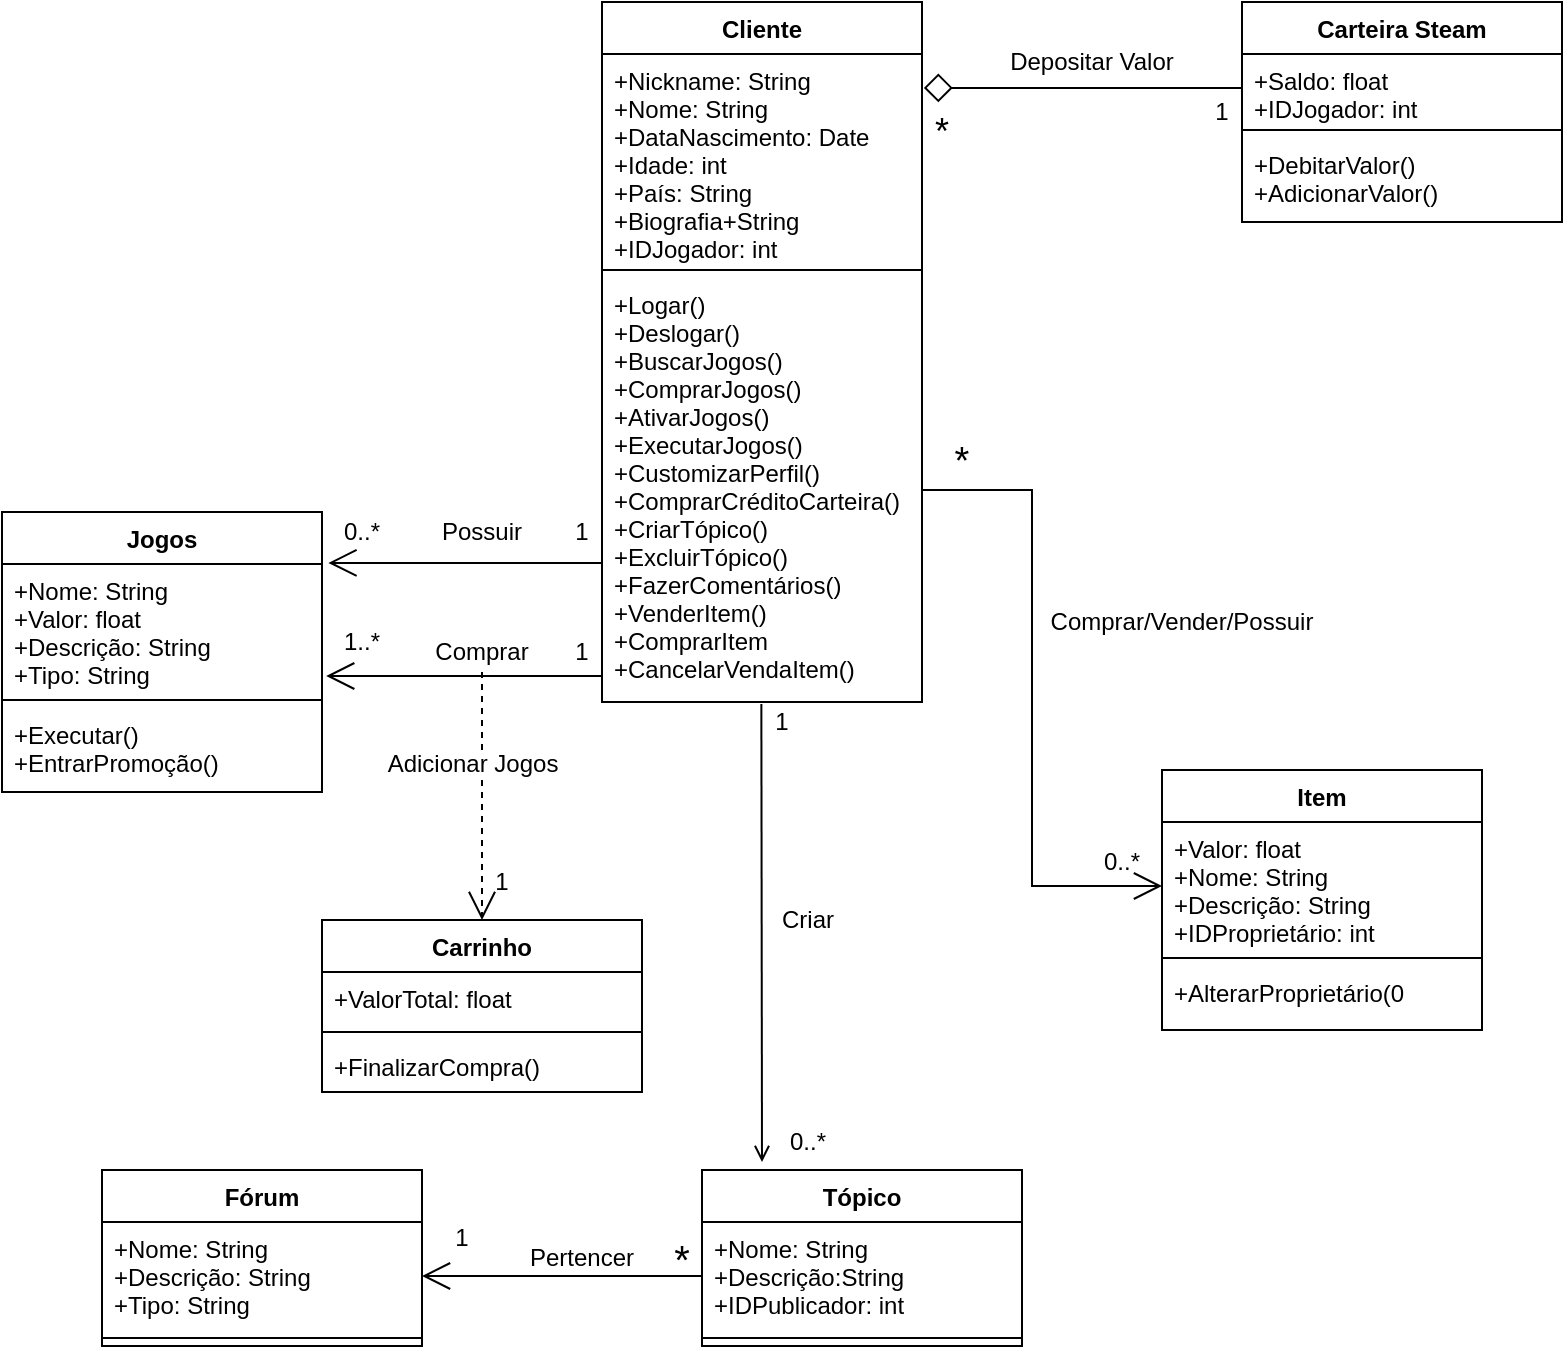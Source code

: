 <mxfile version="12.2.9" type="device" pages="1"><diagram id="vnEfgUa3KnfhuNQwinGI" name="Page-1"><mxGraphModel dx="1346" dy="841" grid="1" gridSize="10" guides="1" tooltips="1" connect="1" arrows="1" fold="1" page="1" pageScale="1" pageWidth="827" pageHeight="1169" math="0" shadow="0"><root><mxCell id="0"/><mxCell id="1" parent="0"/><mxCell id="w-OtaB0kF4PF_rLZ_xk6-42" value="Cliente" style="swimlane;fontStyle=1;align=center;verticalAlign=top;childLayout=stackLayout;horizontal=1;startSize=26;horizontalStack=0;resizeParent=1;resizeParentMax=0;resizeLast=0;collapsible=1;marginBottom=0;" vertex="1" parent="1"><mxGeometry x="330" y="110" width="160" height="350" as="geometry"/></mxCell><mxCell id="w-OtaB0kF4PF_rLZ_xk6-43" value="+Nickname: String&#xA;+Nome: String&#xA;+DataNascimento: Date&#xA;+Idade: int&#xA;+País: String&#xA;+Biografia+String&#xA;+IDJogador: int&#xA;&#xA;" style="text;strokeColor=none;fillColor=none;align=left;verticalAlign=top;spacingLeft=4;spacingRight=4;overflow=hidden;rotatable=0;points=[[0,0.5],[1,0.5]];portConstraint=eastwest;" vertex="1" parent="w-OtaB0kF4PF_rLZ_xk6-42"><mxGeometry y="26" width="160" height="104" as="geometry"/></mxCell><mxCell id="w-OtaB0kF4PF_rLZ_xk6-44" value="" style="line;strokeWidth=1;fillColor=none;align=left;verticalAlign=middle;spacingTop=-1;spacingLeft=3;spacingRight=3;rotatable=0;labelPosition=right;points=[];portConstraint=eastwest;" vertex="1" parent="w-OtaB0kF4PF_rLZ_xk6-42"><mxGeometry y="130" width="160" height="8" as="geometry"/></mxCell><mxCell id="w-OtaB0kF4PF_rLZ_xk6-45" value="+Logar()&#xA;+Deslogar()&#xA;+BuscarJogos()&#xA;+ComprarJogos()&#xA;+AtivarJogos()&#xA;+ExecutarJogos()&#xA;+CustomizarPerfil()&#xA;+ComprarCréditoCarteira()&#xA;+CriarTópico()&#xA;+ExcluirTópico()&#xA;+FazerComentários()&#xA;+VenderItem()&#xA;+ComprarItem&#xA;+CancelarVendaItem()&#xA;&#xA;&#xA;" style="text;strokeColor=none;fillColor=none;align=left;verticalAlign=top;spacingLeft=4;spacingRight=4;overflow=hidden;rotatable=0;points=[[0,0.5],[1,0.5]];portConstraint=eastwest;" vertex="1" parent="w-OtaB0kF4PF_rLZ_xk6-42"><mxGeometry y="138" width="160" height="212" as="geometry"/></mxCell><mxCell id="w-OtaB0kF4PF_rLZ_xk6-46" value="Carteira Steam" style="swimlane;fontStyle=1;align=center;verticalAlign=top;childLayout=stackLayout;horizontal=1;startSize=26;horizontalStack=0;resizeParent=1;resizeParentMax=0;resizeLast=0;collapsible=1;marginBottom=0;" vertex="1" parent="1"><mxGeometry x="650" y="110" width="160" height="110" as="geometry"/></mxCell><mxCell id="w-OtaB0kF4PF_rLZ_xk6-47" value="+Saldo: float&#xA;+IDJogador: int&#xA;" style="text;strokeColor=none;fillColor=none;align=left;verticalAlign=top;spacingLeft=4;spacingRight=4;overflow=hidden;rotatable=0;points=[[0,0.5],[1,0.5]];portConstraint=eastwest;" vertex="1" parent="w-OtaB0kF4PF_rLZ_xk6-46"><mxGeometry y="26" width="160" height="34" as="geometry"/></mxCell><mxCell id="w-OtaB0kF4PF_rLZ_xk6-48" value="" style="line;strokeWidth=1;fillColor=none;align=left;verticalAlign=middle;spacingTop=-1;spacingLeft=3;spacingRight=3;rotatable=0;labelPosition=right;points=[];portConstraint=eastwest;" vertex="1" parent="w-OtaB0kF4PF_rLZ_xk6-46"><mxGeometry y="60" width="160" height="8" as="geometry"/></mxCell><mxCell id="w-OtaB0kF4PF_rLZ_xk6-49" value="+DebitarValor()&#xA;+AdicionarValor()&#xA;" style="text;strokeColor=none;fillColor=none;align=left;verticalAlign=top;spacingLeft=4;spacingRight=4;overflow=hidden;rotatable=0;points=[[0,0.5],[1,0.5]];portConstraint=eastwest;" vertex="1" parent="w-OtaB0kF4PF_rLZ_xk6-46"><mxGeometry y="68" width="160" height="42" as="geometry"/></mxCell><mxCell id="w-OtaB0kF4PF_rLZ_xk6-50" style="edgeStyle=orthogonalEdgeStyle;rounded=0;orthogonalLoop=1;jettySize=auto;html=1;exitX=0;exitY=0.5;exitDx=0;exitDy=0;endArrow=diamond;endFill=0;endSize=12;entryX=1.006;entryY=0.163;entryDx=0;entryDy=0;entryPerimeter=0;" edge="1" parent="1" source="w-OtaB0kF4PF_rLZ_xk6-47" target="w-OtaB0kF4PF_rLZ_xk6-43"><mxGeometry relative="1" as="geometry"><mxPoint x="500" y="153" as="targetPoint"/></mxGeometry></mxCell><mxCell id="w-OtaB0kF4PF_rLZ_xk6-51" value="Depositar Valor" style="text;html=1;strokeColor=none;fillColor=none;align=center;verticalAlign=middle;whiteSpace=wrap;rounded=0;" vertex="1" parent="1"><mxGeometry x="520" y="130" width="110" height="20" as="geometry"/></mxCell><mxCell id="w-OtaB0kF4PF_rLZ_xk6-54" value="1" style="text;html=1;strokeColor=none;fillColor=none;align=center;verticalAlign=middle;whiteSpace=wrap;rounded=0;" vertex="1" parent="1"><mxGeometry x="620" y="155" width="40" height="20" as="geometry"/></mxCell><mxCell id="w-OtaB0kF4PF_rLZ_xk6-55" value="&lt;font style=&quot;font-size: 18px&quot;&gt;*&lt;/font&gt;" style="text;html=1;strokeColor=none;fillColor=none;align=center;verticalAlign=middle;whiteSpace=wrap;rounded=0;" vertex="1" parent="1"><mxGeometry x="480" y="165" width="40" height="20" as="geometry"/></mxCell><mxCell id="w-OtaB0kF4PF_rLZ_xk6-56" value="Item" style="swimlane;fontStyle=1;align=center;verticalAlign=top;childLayout=stackLayout;horizontal=1;startSize=26;horizontalStack=0;resizeParent=1;resizeParentMax=0;resizeLast=0;collapsible=1;marginBottom=0;" vertex="1" parent="1"><mxGeometry x="610" y="494" width="160" height="130" as="geometry"/></mxCell><mxCell id="w-OtaB0kF4PF_rLZ_xk6-57" value="+Valor: float&#xA;+Nome: String&#xA;+Descrição: String&#xA;+IDProprietário: int&#xA;" style="text;strokeColor=none;fillColor=none;align=left;verticalAlign=top;spacingLeft=4;spacingRight=4;overflow=hidden;rotatable=0;points=[[0,0.5],[1,0.5]];portConstraint=eastwest;" vertex="1" parent="w-OtaB0kF4PF_rLZ_xk6-56"><mxGeometry y="26" width="160" height="64" as="geometry"/></mxCell><mxCell id="w-OtaB0kF4PF_rLZ_xk6-58" value="" style="line;strokeWidth=1;fillColor=none;align=left;verticalAlign=middle;spacingTop=-1;spacingLeft=3;spacingRight=3;rotatable=0;labelPosition=right;points=[];portConstraint=eastwest;" vertex="1" parent="w-OtaB0kF4PF_rLZ_xk6-56"><mxGeometry y="90" width="160" height="8" as="geometry"/></mxCell><mxCell id="w-OtaB0kF4PF_rLZ_xk6-59" value="+AlterarProprietário(0" style="text;strokeColor=none;fillColor=none;align=left;verticalAlign=top;spacingLeft=4;spacingRight=4;overflow=hidden;rotatable=0;points=[[0,0.5],[1,0.5]];portConstraint=eastwest;" vertex="1" parent="w-OtaB0kF4PF_rLZ_xk6-56"><mxGeometry y="98" width="160" height="32" as="geometry"/></mxCell><mxCell id="w-OtaB0kF4PF_rLZ_xk6-60" style="edgeStyle=orthogonalEdgeStyle;rounded=0;orthogonalLoop=1;jettySize=auto;html=1;exitX=1;exitY=0.5;exitDx=0;exitDy=0;entryX=0;entryY=0.5;entryDx=0;entryDy=0;endArrow=open;endFill=0;endSize=12;startArrow=none;startFill=0;jumpSize=7;startSize=13;" edge="1" parent="1" source="w-OtaB0kF4PF_rLZ_xk6-45" target="w-OtaB0kF4PF_rLZ_xk6-57"><mxGeometry relative="1" as="geometry"/></mxCell><mxCell id="w-OtaB0kF4PF_rLZ_xk6-61" value="&lt;font style=&quot;font-size: 19px&quot;&gt;*&lt;/font&gt;" style="text;html=1;strokeColor=none;fillColor=none;align=center;verticalAlign=middle;whiteSpace=wrap;rounded=0;" vertex="1" parent="1"><mxGeometry x="490" y="330" width="40" height="20" as="geometry"/></mxCell><mxCell id="w-OtaB0kF4PF_rLZ_xk6-63" value="0..*" style="text;html=1;strokeColor=none;fillColor=none;align=center;verticalAlign=middle;whiteSpace=wrap;rounded=0;" vertex="1" parent="1"><mxGeometry x="570" y="530" width="40" height="20" as="geometry"/></mxCell><mxCell id="w-OtaB0kF4PF_rLZ_xk6-64" value="Comprar/Vender/Possuir" style="text;html=1;strokeColor=none;fillColor=none;align=center;verticalAlign=middle;whiteSpace=wrap;rounded=0;" vertex="1" parent="1"><mxGeometry x="505" y="410" width="230" height="20" as="geometry"/></mxCell><mxCell id="w-OtaB0kF4PF_rLZ_xk6-65" value="Tópico" style="swimlane;fontStyle=1;align=center;verticalAlign=top;childLayout=stackLayout;horizontal=1;startSize=26;horizontalStack=0;resizeParent=1;resizeParentMax=0;resizeLast=0;collapsible=1;marginBottom=0;" vertex="1" parent="1"><mxGeometry x="380" y="694" width="160" height="88" as="geometry"/></mxCell><mxCell id="w-OtaB0kF4PF_rLZ_xk6-66" value="+Nome: String&#xA;+Descrição:String&#xA;+IDPublicador: int&#xA;" style="text;strokeColor=none;fillColor=none;align=left;verticalAlign=top;spacingLeft=4;spacingRight=4;overflow=hidden;rotatable=0;points=[[0,0.5],[1,0.5]];portConstraint=eastwest;" vertex="1" parent="w-OtaB0kF4PF_rLZ_xk6-65"><mxGeometry y="26" width="160" height="54" as="geometry"/></mxCell><mxCell id="w-OtaB0kF4PF_rLZ_xk6-67" value="" style="line;strokeWidth=1;fillColor=none;align=left;verticalAlign=middle;spacingTop=-1;spacingLeft=3;spacingRight=3;rotatable=0;labelPosition=right;points=[];portConstraint=eastwest;" vertex="1" parent="w-OtaB0kF4PF_rLZ_xk6-65"><mxGeometry y="80" width="160" height="8" as="geometry"/></mxCell><mxCell id="w-OtaB0kF4PF_rLZ_xk6-73" value="Fórum" style="swimlane;fontStyle=1;align=center;verticalAlign=top;childLayout=stackLayout;horizontal=1;startSize=26;horizontalStack=0;resizeParent=1;resizeParentMax=0;resizeLast=0;collapsible=1;marginBottom=0;" vertex="1" parent="1"><mxGeometry x="80" y="694" width="160" height="88" as="geometry"/></mxCell><mxCell id="w-OtaB0kF4PF_rLZ_xk6-74" value="+Nome: String&#xA;+Descrição: String&#xA;+Tipo: String&#xA;" style="text;strokeColor=none;fillColor=none;align=left;verticalAlign=top;spacingLeft=4;spacingRight=4;overflow=hidden;rotatable=0;points=[[0,0.5],[1,0.5]];portConstraint=eastwest;" vertex="1" parent="w-OtaB0kF4PF_rLZ_xk6-73"><mxGeometry y="26" width="160" height="54" as="geometry"/></mxCell><mxCell id="w-OtaB0kF4PF_rLZ_xk6-75" value="" style="line;strokeWidth=1;fillColor=none;align=left;verticalAlign=middle;spacingTop=-1;spacingLeft=3;spacingRight=3;rotatable=0;labelPosition=right;points=[];portConstraint=eastwest;" vertex="1" parent="w-OtaB0kF4PF_rLZ_xk6-73"><mxGeometry y="80" width="160" height="8" as="geometry"/></mxCell><mxCell id="w-OtaB0kF4PF_rLZ_xk6-77" value="Jogos" style="swimlane;fontStyle=1;align=center;verticalAlign=top;childLayout=stackLayout;horizontal=1;startSize=26;horizontalStack=0;resizeParent=1;resizeParentMax=0;resizeLast=0;collapsible=1;marginBottom=0;" vertex="1" parent="1"><mxGeometry x="30" y="365" width="160" height="140" as="geometry"/></mxCell><mxCell id="w-OtaB0kF4PF_rLZ_xk6-78" value="+Nome: String&#xA;+Valor: float&#xA;+Descrição: String&#xA;+Tipo: String&#xA;" style="text;strokeColor=none;fillColor=none;align=left;verticalAlign=top;spacingLeft=4;spacingRight=4;overflow=hidden;rotatable=0;points=[[0,0.5],[1,0.5]];portConstraint=eastwest;" vertex="1" parent="w-OtaB0kF4PF_rLZ_xk6-77"><mxGeometry y="26" width="160" height="64" as="geometry"/></mxCell><mxCell id="w-OtaB0kF4PF_rLZ_xk6-79" value="" style="line;strokeWidth=1;fillColor=none;align=left;verticalAlign=middle;spacingTop=-1;spacingLeft=3;spacingRight=3;rotatable=0;labelPosition=right;points=[];portConstraint=eastwest;" vertex="1" parent="w-OtaB0kF4PF_rLZ_xk6-77"><mxGeometry y="90" width="160" height="8" as="geometry"/></mxCell><mxCell id="w-OtaB0kF4PF_rLZ_xk6-80" value="+Executar()&#xA;+EntrarPromoção()&#xA;" style="text;strokeColor=none;fillColor=none;align=left;verticalAlign=top;spacingLeft=4;spacingRight=4;overflow=hidden;rotatable=0;points=[[0,0.5],[1,0.5]];portConstraint=eastwest;" vertex="1" parent="w-OtaB0kF4PF_rLZ_xk6-77"><mxGeometry y="98" width="160" height="42" as="geometry"/></mxCell><mxCell id="w-OtaB0kF4PF_rLZ_xk6-81" value="Carrinho" style="swimlane;fontStyle=1;align=center;verticalAlign=top;childLayout=stackLayout;horizontal=1;startSize=26;horizontalStack=0;resizeParent=1;resizeParentMax=0;resizeLast=0;collapsible=1;marginBottom=0;" vertex="1" parent="1"><mxGeometry x="190" y="569" width="160" height="86" as="geometry"/></mxCell><mxCell id="w-OtaB0kF4PF_rLZ_xk6-82" value="+ValorTotal: float" style="text;strokeColor=none;fillColor=none;align=left;verticalAlign=top;spacingLeft=4;spacingRight=4;overflow=hidden;rotatable=0;points=[[0,0.5],[1,0.5]];portConstraint=eastwest;" vertex="1" parent="w-OtaB0kF4PF_rLZ_xk6-81"><mxGeometry y="26" width="160" height="26" as="geometry"/></mxCell><mxCell id="w-OtaB0kF4PF_rLZ_xk6-83" value="" style="line;strokeWidth=1;fillColor=none;align=left;verticalAlign=middle;spacingTop=-1;spacingLeft=3;spacingRight=3;rotatable=0;labelPosition=right;points=[];portConstraint=eastwest;" vertex="1" parent="w-OtaB0kF4PF_rLZ_xk6-81"><mxGeometry y="52" width="160" height="8" as="geometry"/></mxCell><mxCell id="w-OtaB0kF4PF_rLZ_xk6-84" value="+FinalizarCompra()" style="text;strokeColor=none;fillColor=none;align=left;verticalAlign=top;spacingLeft=4;spacingRight=4;overflow=hidden;rotatable=0;points=[[0,0.5],[1,0.5]];portConstraint=eastwest;" vertex="1" parent="w-OtaB0kF4PF_rLZ_xk6-81"><mxGeometry y="60" width="160" height="26" as="geometry"/></mxCell><mxCell id="w-OtaB0kF4PF_rLZ_xk6-91" value="" style="endArrow=open;html=1;exitX=0.498;exitY=1.005;exitDx=0;exitDy=0;exitPerimeter=0;endFill=0;" edge="1" parent="1" source="w-OtaB0kF4PF_rLZ_xk6-45"><mxGeometry width="50" height="50" relative="1" as="geometry"><mxPoint x="410" y="560" as="sourcePoint"/><mxPoint x="410" y="690" as="targetPoint"/></mxGeometry></mxCell><mxCell id="w-OtaB0kF4PF_rLZ_xk6-92" value="Criar" style="text;html=1;strokeColor=none;fillColor=none;align=center;verticalAlign=middle;whiteSpace=wrap;rounded=0;" vertex="1" parent="1"><mxGeometry x="413" y="559" width="40" height="20" as="geometry"/></mxCell><mxCell id="w-OtaB0kF4PF_rLZ_xk6-93" value="1" style="text;html=1;strokeColor=none;fillColor=none;align=center;verticalAlign=middle;whiteSpace=wrap;rounded=0;" vertex="1" parent="1"><mxGeometry x="400" y="460" width="40" height="20" as="geometry"/></mxCell><mxCell id="w-OtaB0kF4PF_rLZ_xk6-95" value="0..*" style="text;html=1;strokeColor=none;fillColor=none;align=center;verticalAlign=middle;whiteSpace=wrap;rounded=0;" vertex="1" parent="1"><mxGeometry x="413" y="670" width="40" height="20" as="geometry"/></mxCell><mxCell id="w-OtaB0kF4PF_rLZ_xk6-96" style="edgeStyle=orthogonalEdgeStyle;rounded=0;jumpSize=7;orthogonalLoop=1;jettySize=auto;html=1;exitX=0;exitY=0.5;exitDx=0;exitDy=0;entryX=1;entryY=0.5;entryDx=0;entryDy=0;startArrow=none;startFill=0;startSize=13;endArrow=open;endFill=0;endSize=12;" edge="1" parent="1" source="w-OtaB0kF4PF_rLZ_xk6-66" target="w-OtaB0kF4PF_rLZ_xk6-74"><mxGeometry relative="1" as="geometry"/></mxCell><mxCell id="w-OtaB0kF4PF_rLZ_xk6-97" value="Pertencer" style="text;html=1;strokeColor=none;fillColor=none;align=center;verticalAlign=middle;whiteSpace=wrap;rounded=0;" vertex="1" parent="1"><mxGeometry x="300" y="728" width="40" height="20" as="geometry"/></mxCell><mxCell id="w-OtaB0kF4PF_rLZ_xk6-98" value="&lt;font style=&quot;font-size: 20px&quot;&gt;*&lt;/font&gt;" style="text;html=1;strokeColor=none;fillColor=none;align=center;verticalAlign=middle;whiteSpace=wrap;rounded=0;" vertex="1" parent="1"><mxGeometry x="350" y="728" width="40" height="20" as="geometry"/></mxCell><mxCell id="w-OtaB0kF4PF_rLZ_xk6-101" value="1" style="text;html=1;strokeColor=none;fillColor=none;align=center;verticalAlign=middle;whiteSpace=wrap;rounded=0;" vertex="1" parent="1"><mxGeometry x="240" y="718" width="40" height="20" as="geometry"/></mxCell><mxCell id="w-OtaB0kF4PF_rLZ_xk6-102" style="edgeStyle=orthogonalEdgeStyle;rounded=0;jumpSize=7;orthogonalLoop=1;jettySize=auto;html=1;exitX=0;exitY=0.5;exitDx=0;exitDy=0;entryX=1.013;entryY=0.875;entryDx=0;entryDy=0;entryPerimeter=0;startArrow=none;startFill=0;startSize=13;endArrow=open;endFill=0;endSize=12;" edge="1" parent="1" source="w-OtaB0kF4PF_rLZ_xk6-45" target="w-OtaB0kF4PF_rLZ_xk6-78"><mxGeometry relative="1" as="geometry"><Array as="points"><mxPoint x="330" y="447"/></Array></mxGeometry></mxCell><mxCell id="w-OtaB0kF4PF_rLZ_xk6-103" style="edgeStyle=orthogonalEdgeStyle;rounded=0;jumpSize=7;orthogonalLoop=1;jettySize=auto;html=1;exitX=0;exitY=0.5;exitDx=0;exitDy=0;entryX=1.02;entryY=0.182;entryDx=0;entryDy=0;entryPerimeter=0;startArrow=none;startFill=0;startSize=13;endArrow=open;endFill=0;endSize=12;" edge="1" parent="1" source="w-OtaB0kF4PF_rLZ_xk6-45" target="w-OtaB0kF4PF_rLZ_xk6-77"><mxGeometry relative="1" as="geometry"><Array as="points"><mxPoint x="330" y="391"/></Array></mxGeometry></mxCell><mxCell id="w-OtaB0kF4PF_rLZ_xk6-104" value="Possuir" style="text;html=1;strokeColor=none;fillColor=none;align=center;verticalAlign=middle;whiteSpace=wrap;rounded=0;" vertex="1" parent="1"><mxGeometry x="250" y="365" width="40" height="20" as="geometry"/></mxCell><mxCell id="w-OtaB0kF4PF_rLZ_xk6-106" value="0..*" style="text;html=1;strokeColor=none;fillColor=none;align=center;verticalAlign=middle;whiteSpace=wrap;rounded=0;" vertex="1" parent="1"><mxGeometry x="190" y="365" width="40" height="20" as="geometry"/></mxCell><mxCell id="w-OtaB0kF4PF_rLZ_xk6-107" value="1" style="text;html=1;strokeColor=none;fillColor=none;align=center;verticalAlign=middle;whiteSpace=wrap;rounded=0;" vertex="1" parent="1"><mxGeometry x="300" y="365" width="40" height="20" as="geometry"/></mxCell><mxCell id="w-OtaB0kF4PF_rLZ_xk6-111" style="edgeStyle=orthogonalEdgeStyle;rounded=0;jumpSize=7;orthogonalLoop=1;jettySize=auto;html=1;exitX=0.5;exitY=1;exitDx=0;exitDy=0;entryX=0.5;entryY=0;entryDx=0;entryDy=0;startArrow=none;startFill=0;startSize=13;endArrow=open;endFill=0;endSize=12;dashed=1;" edge="1" parent="1" source="w-OtaB0kF4PF_rLZ_xk6-108" target="w-OtaB0kF4PF_rLZ_xk6-81"><mxGeometry relative="1" as="geometry"/></mxCell><mxCell id="w-OtaB0kF4PF_rLZ_xk6-114" value="Adicionar Jogos" style="text;html=1;align=center;verticalAlign=middle;resizable=0;points=[];;labelBackgroundColor=#ffffff;" vertex="1" connectable="0" parent="w-OtaB0kF4PF_rLZ_xk6-111"><mxGeometry x="-0.264" y="-5" relative="1" as="geometry"><mxPoint as="offset"/></mxGeometry></mxCell><mxCell id="w-OtaB0kF4PF_rLZ_xk6-108" value="Comprar" style="text;html=1;strokeColor=none;fillColor=none;align=center;verticalAlign=middle;whiteSpace=wrap;rounded=0;" vertex="1" parent="1"><mxGeometry x="250" y="425" width="40" height="20" as="geometry"/></mxCell><mxCell id="w-OtaB0kF4PF_rLZ_xk6-109" value="1" style="text;html=1;strokeColor=none;fillColor=none;align=center;verticalAlign=middle;whiteSpace=wrap;rounded=0;" vertex="1" parent="1"><mxGeometry x="300" y="425" width="40" height="20" as="geometry"/></mxCell><mxCell id="w-OtaB0kF4PF_rLZ_xk6-110" value="1..*" style="text;html=1;strokeColor=none;fillColor=none;align=center;verticalAlign=middle;whiteSpace=wrap;rounded=0;" vertex="1" parent="1"><mxGeometry x="190" y="420" width="40" height="20" as="geometry"/></mxCell><mxCell id="w-OtaB0kF4PF_rLZ_xk6-115" value="1" style="text;html=1;strokeColor=none;fillColor=none;align=center;verticalAlign=middle;whiteSpace=wrap;rounded=0;" vertex="1" parent="1"><mxGeometry x="260" y="540" width="40" height="20" as="geometry"/></mxCell></root></mxGraphModel></diagram></mxfile>